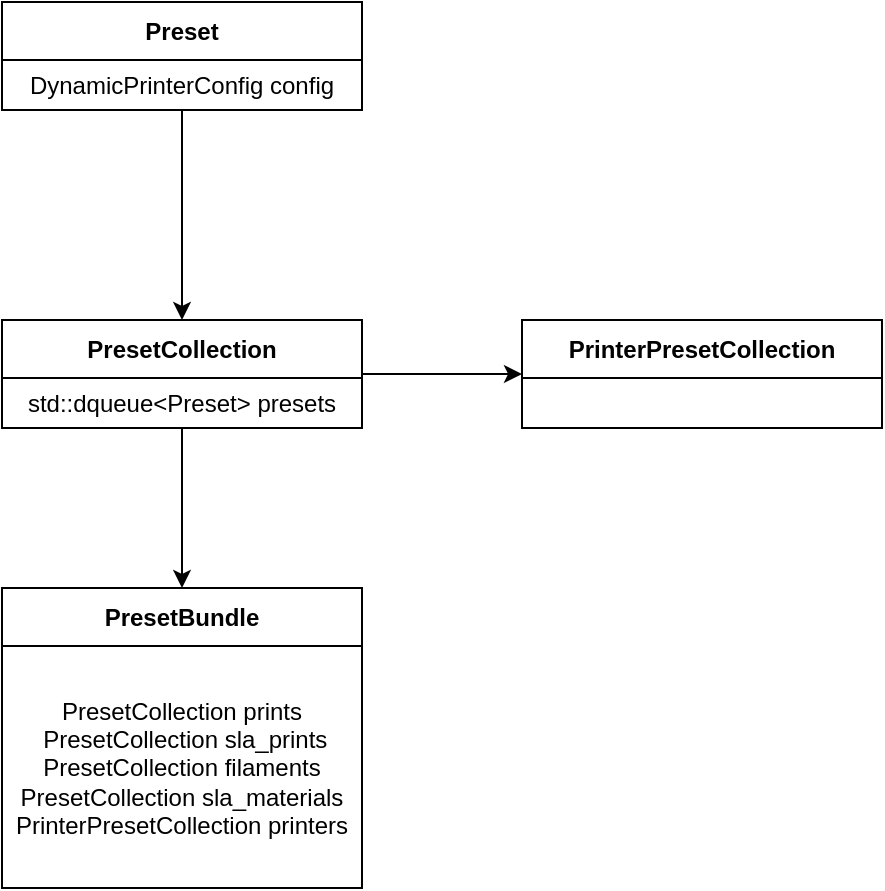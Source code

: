 <mxfile>
    <diagram id="goT4yAYf6ddV3nR4SWyk" name="Page-1">
        <mxGraphModel dx="845" dy="411" grid="1" gridSize="10" guides="1" tooltips="1" connect="1" arrows="1" fold="1" page="1" pageScale="1" pageWidth="850" pageHeight="1100" math="0" shadow="0">
            <root>
                <mxCell id="0"/>
                <mxCell id="1" parent="0"/>
                <mxCell id="8" value="" style="edgeStyle=none;html=1;" edge="1" parent="1" source="2" target="5">
                    <mxGeometry relative="1" as="geometry"/>
                </mxCell>
                <mxCell id="2" value="Preset" style="swimlane;fontStyle=1;align=center;verticalAlign=middle;childLayout=stackLayout;horizontal=1;startSize=29;horizontalStack=0;resizeParent=1;resizeParentMax=0;resizeLast=0;collapsible=0;marginBottom=0;html=1;whiteSpace=wrap;" vertex="1" parent="1">
                    <mxGeometry x="300" y="60" width="180" height="54" as="geometry"/>
                </mxCell>
                <mxCell id="3" value="DynamicPrinterConfig config" style="text;html=1;strokeColor=none;fillColor=none;align=center;verticalAlign=middle;spacingLeft=4;spacingRight=4;overflow=hidden;rotatable=0;points=[[0,0.5],[1,0.5]];portConstraint=eastwest;whiteSpace=wrap;" vertex="1" parent="2">
                    <mxGeometry y="29" width="180" height="25" as="geometry"/>
                </mxCell>
                <mxCell id="11" value="" style="edgeStyle=none;html=1;" edge="1" parent="1" source="5" target="9">
                    <mxGeometry relative="1" as="geometry"/>
                </mxCell>
                <mxCell id="14" value="" style="edgeStyle=none;html=1;" edge="1" parent="1" source="5" target="12">
                    <mxGeometry relative="1" as="geometry"/>
                </mxCell>
                <mxCell id="5" value="PresetCollection" style="swimlane;fontStyle=1;align=center;verticalAlign=middle;childLayout=stackLayout;horizontal=1;startSize=29;horizontalStack=0;resizeParent=1;resizeParentMax=0;resizeLast=0;collapsible=0;marginBottom=0;html=1;whiteSpace=wrap;" vertex="1" parent="1">
                    <mxGeometry x="300" y="219" width="180" height="54" as="geometry"/>
                </mxCell>
                <mxCell id="6" value="std::dqueue&amp;lt;Preset&amp;gt; presets" style="text;html=1;strokeColor=none;fillColor=none;align=center;verticalAlign=middle;spacingLeft=4;spacingRight=4;overflow=hidden;rotatable=0;points=[[0,0.5],[1,0.5]];portConstraint=eastwest;whiteSpace=wrap;" vertex="1" parent="5">
                    <mxGeometry y="29" width="180" height="25" as="geometry"/>
                </mxCell>
                <mxCell id="9" value="PresetBundle" style="swimlane;fontStyle=1;align=center;verticalAlign=middle;childLayout=stackLayout;horizontal=1;startSize=29;horizontalStack=0;resizeParent=1;resizeParentMax=0;resizeLast=0;collapsible=0;marginBottom=0;html=1;whiteSpace=wrap;" vertex="1" parent="1">
                    <mxGeometry x="300" y="353" width="180" height="150" as="geometry"/>
                </mxCell>
                <mxCell id="10" value="PresetCollection prints&lt;div&gt;&amp;nbsp;PresetCollection sla_prints&lt;/div&gt;&lt;div&gt;PresetCollection filaments&lt;/div&gt;&lt;div&gt;PresetCollection sla_materials&lt;/div&gt;&lt;div&gt;PrinterPresetCollection printers&lt;/div&gt;" style="text;html=1;strokeColor=none;fillColor=none;align=center;verticalAlign=middle;spacingLeft=4;spacingRight=4;overflow=hidden;rotatable=0;points=[[0,0.5],[1,0.5]];portConstraint=eastwest;whiteSpace=wrap;" vertex="1" parent="9">
                    <mxGeometry y="29" width="180" height="121" as="geometry"/>
                </mxCell>
                <mxCell id="12" value="PrinterPresetCollection" style="swimlane;fontStyle=1;align=center;verticalAlign=middle;childLayout=stackLayout;horizontal=1;startSize=29;horizontalStack=0;resizeParent=1;resizeParentMax=0;resizeLast=0;collapsible=0;marginBottom=0;html=1;whiteSpace=wrap;" vertex="1" parent="1">
                    <mxGeometry x="560" y="219" width="180" height="54" as="geometry"/>
                </mxCell>
            </root>
        </mxGraphModel>
    </diagram>
</mxfile>